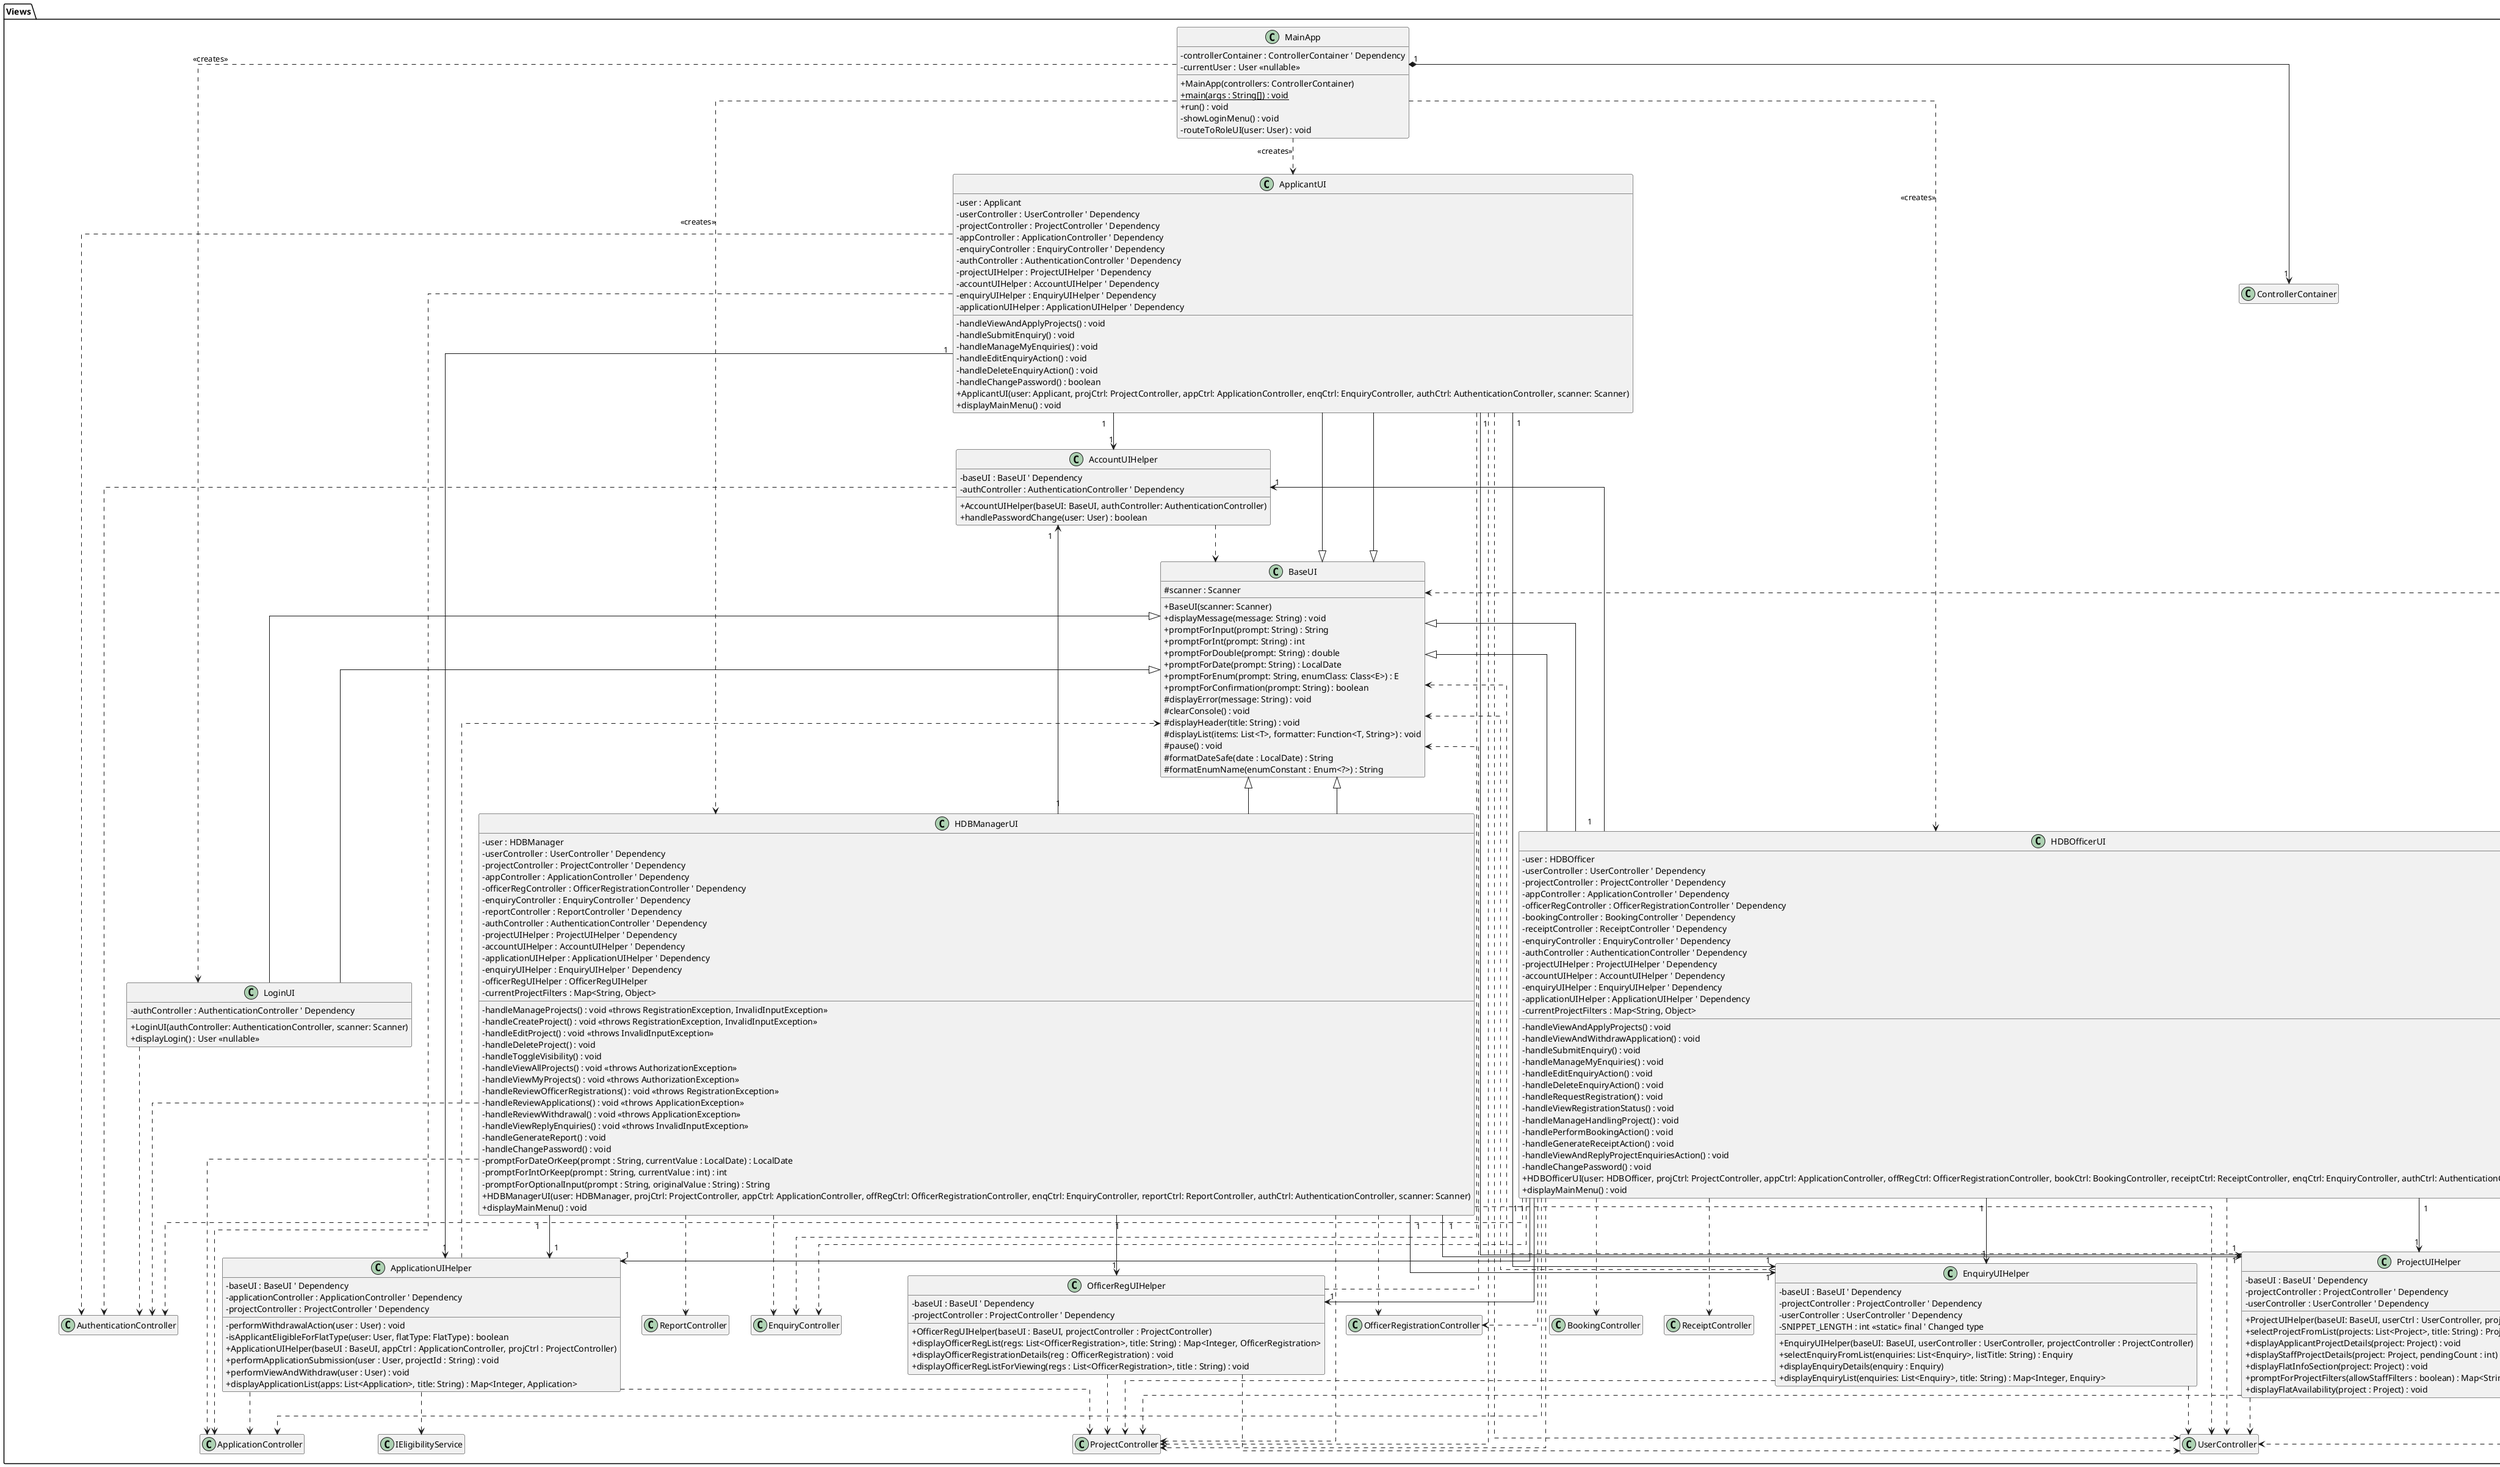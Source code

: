 @startuml views

' --- Settings ---
skinparam classAttributeIconSize 0
hide empty members
skinparam packageStyle rect
skinparam linetype ortho

' --- Views Layer ---
package Views <<Folder>> {
    class MainApp {
        - controllerContainer : ControllerContainer ' Dependency
        - currentUser : User <<nullable>>
        + MainApp(controllers: ControllerContainer)
        + {static} main(args : String[]) : void
        + run() : void
        - showLoginMenu() : void
        - routeToRoleUI(user: User) : void
    }

    abstract class BaseUI {
        # scanner : Scanner
        + BaseUI(scanner: Scanner)
        + displayMessage(message: String) : void
        + promptForInput(prompt: String) : String
        + promptForInt(prompt: String) : int
        + promptForDouble(prompt: String) : double
        + promptForDate(prompt: String) : LocalDate
        + promptForEnum(prompt: String, enumClass: Class<E>) : E
        + promptForConfirmation(prompt: String) : boolean
        # displayError(message: String) : void
        # clearConsole() : void
        # displayHeader(title: String) : void
        # displayList(items: List<T>, formatter: Function<T, String>) : void
        # pause() : void
        # formatDateSafe(date : LocalDate) : String
        # formatEnumName(enumConstant : Enum<?>) : String
    }

    class LoginUI extends BaseUI {
        - authController : AuthenticationController ' Dependency
        + LoginUI(authController: AuthenticationController, scanner: Scanner)
        + displayLogin() : User <<nullable>>
    }

    class ApplicantUI extends BaseUI {
        - user : Applicant
        - userController : UserController ' Dependency
        - projectController : ProjectController ' Dependency
        - appController : ApplicationController ' Dependency
        - enquiryController : EnquiryController ' Dependency
        - authController : AuthenticationController ' Dependency
        - projectUIHelper : ProjectUIHelper ' Dependency
        - accountUIHelper : AccountUIHelper ' Dependency
        - enquiryUIHelper : EnquiryUIHelper ' Dependency
        - applicationUIHelper : ApplicationUIHelper ' Dependency
        - handleViewAndApplyProjects() : void
        - handleSubmitEnquiry() : void
        - handleManageMyEnquiries() : void
        - handleEditEnquiryAction() : void
        - handleDeleteEnquiryAction() : void
        - handleChangePassword() : boolean
        + ApplicantUI(user: Applicant, projCtrl: ProjectController, appCtrl: ApplicationController, enqCtrl: EnquiryController, authCtrl: AuthenticationController, scanner: Scanner)
        + displayMainMenu() : void
    }

    class HDBOfficerUI extends BaseUI {
        - user : HDBOfficer
        - userController : UserController ' Dependency
        - projectController : ProjectController ' Dependency
        - appController : ApplicationController ' Dependency
        - officerRegController : OfficerRegistrationController ' Dependency
        - bookingController : BookingController ' Dependency
        - receiptController : ReceiptController ' Dependency
        - enquiryController : EnquiryController ' Dependency
        - authController : AuthenticationController ' Dependency
        - projectUIHelper : ProjectUIHelper ' Dependency
        - accountUIHelper : AccountUIHelper ' Dependency
        - enquiryUIHelper : EnquiryUIHelper ' Dependency
        - applicationUIHelper : ApplicationUIHelper ' Dependency
        - currentProjectFilters : Map<String, Object>
        - handleViewAndApplyProjects() : void
        - handleViewAndWithdrawApplication() : void
        - handleSubmitEnquiry() : void
        - handleManageMyEnquiries() : void
        - handleEditEnquiryAction() : void
        - handleDeleteEnquiryAction() : void
        - handleRequestRegistration() : void
        - handleViewRegistrationStatus() : void
        - handleManageHandlingProject() : void
        - handlePerformBookingAction() : void
        - handleGenerateReceiptAction() : void
        - handleViewAndReplyProjectEnquiriesAction() : void
        - handleChangePassword() : void
        + HDBOfficerUI(user: HDBOfficer, projCtrl: ProjectController, appCtrl: ApplicationController, offRegCtrl: OfficerRegistrationController, bookCtrl: BookingController, receiptCtrl: ReceiptController, enqCtrl: EnquiryController, authCtrl: AuthenticationController, scanner: Scanner)
        + displayMainMenu() : void
     }

    class HDBManagerUI extends BaseUI {
        - user : HDBManager
        - userController : UserController ' Dependency
        - projectController : ProjectController ' Dependency
        - appController : ApplicationController ' Dependency
        - officerRegController : OfficerRegistrationController ' Dependency
        - enquiryController : EnquiryController ' Dependency
        - reportController : ReportController ' Dependency
        - authController : AuthenticationController ' Dependency
        - projectUIHelper : ProjectUIHelper ' Dependency
        - accountUIHelper : AccountUIHelper ' Dependency
        - applicationUIHelper : ApplicationUIHelper ' Dependency
        - enquiryUIHelper : EnquiryUIHelper ' Dependency
        - officerRegUIHelper : OfficerRegUIHelper
        - currentProjectFilters : Map<String, Object>
        - handleManageProjects() : void <<throws RegistrationException, InvalidInputException>>
        - handleCreateProject() : void <<throws RegistrationException, InvalidInputException>>
        - handleEditProject() : void <<throws InvalidInputException>>
        - handleDeleteProject() : void
        - handleToggleVisibility() : void
        - handleViewAllProjects() : void <<throws AuthorizationException>>
        - handleViewMyProjects() : void <<throws AuthorizationException>>
        - handleReviewOfficerRegistrations() : void <<throws RegistrationException>>
        - handleReviewApplications() : void <<throws ApplicationException>>
        - handleReviewWithdrawal() : void <<throws ApplicationException>>
        - handleViewReplyEnquiries() : void <<throws InvalidInputException>>
        - handleGenerateReport() : void
        - handleChangePassword() : void
        - promptForDateOrKeep(prompt : String, currentValue : LocalDate) : LocalDate
        - promptForIntOrKeep(prompt : String, currentValue : int) : int
        - promptForOptionalInput(prompt : String, originalValue : String) : String
        + HDBManagerUI(user: HDBManager, projCtrl: ProjectController, appCtrl: ApplicationController, offRegCtrl: OfficerRegistrationController, enqCtrl: EnquiryController, reportCtrl: ReportController, authCtrl: AuthenticationController, scanner: Scanner)
        + displayMainMenu() : void
     }

    class AccountUIHelper {
        - baseUI : BaseUI ' Dependency
        - authController : AuthenticationController ' Dependency
        + AccountUIHelper(baseUI: BaseUI, authController: AuthenticationController)
        + handlePasswordChange(user: User) : boolean 
    }

    class ProjectUIHelper {
        - baseUI : BaseUI ' Dependency
        - projectController : ProjectController ' Dependency
        - userController : UserController ' Dependency
        + ProjectUIHelper(baseUI: BaseUI, userCtrl : UserController, projCtrl : ProjectController)
        + selectProjectFromList(projects: List<Project>, title: String) : Project
        + displayApplicantProjectDetails(project: Project) : void
        + displayStaffProjectDetails(project: Project, pendingCount : int) : void
        + displayFlatInfoSection(project: Project) : void
        + promptForProjectFilters(allowStaffFilters : boolean) : Map<String, Object>
        + displayFlatAvailability(project : Project) : void
    }

    class ApplicationUIHelper {
        - baseUI : BaseUI ' Dependency
        - applicationController : ApplicationController ' Dependency
        - projectController : ProjectController ' Dependency
        - performWithdrawalAction(user : User) : void
        - isApplicantEligibleForFlatType(user: User, flatType: FlatType) : boolean 
        + ApplicationUIHelper(baseUI : BaseUI, appCtrl : ApplicationController, projCtrl : ProjectController)
        + performApplicationSubmission(user : User, projectId : String) : void
        + performViewAndWithdraw(user : User) : void
        + displayApplicationList(apps: List<Application>, title: String) : Map<Integer, Application>
    }

    class OfficerRegUIHelper {
        - baseUI : BaseUI ' Dependency
        - projectController : ProjectController ' Dependency
        + OfficerRegUIHelper(baseUI : BaseUI, projectController : ProjectController)
        + displayOfficerRegList(regs: List<OfficerRegistration>, title: String) : Map<Integer, OfficerRegistration>
        + displayOfficerRegistrationDetails(reg : OfficerRegistration) : void
        + displayOfficerRegListForViewing(regs : List<OfficerRegistration>, title : String) : void
    }

    class EnquiryUIHelper {
        - baseUI : BaseUI ' Dependency
        - projectController : ProjectController ' Dependency
        - userController : UserController ' Dependency
        - SNIPPET_LENGTH : int <<static>> final ' Changed type
        + EnquiryUIHelper(baseUI: BaseUI, userController : UserController, projectController : ProjectController)
        + selectEnquiryFromList(enquiries: List<Enquiry>, listTitle: String) : Enquiry
        + displayEnquiryDetails(enquiry : Enquiry)
        + displayEnquiryList(enquiries: List<Enquiry>, title: String) : Map<Integer, Enquiry>
    }

    class BookingUIHelper {
        - baseUI : BaseUI ' Dependency
        - userController : UserController ' Dependency
        + BookingUIHelper(baseUI : BaseUI, userController : UserController)
        + selectBookingFromList(bookings : List<Booking>, title : String) : Booking
        + displayBookingReceipt(receiptInfo : BookingReceiptInfo) : void
    }

    class MainApp
    class LoginUI
    class ApplicantUI
    class HDBOfficerUI
    class HDBManagerUI

    class AccountUIHelper
    class ProjectUIHelper
    class ApplicationUIHelper
    class OfficerRegUIHelper
    class EnquiryUIHelper
    class BookingUIHelper

    class BaseUI

    ' --- Relationships ---

    ' Inheritance (Generalization)
    BaseUI <|-- LoginUI
    BaseUI <|-- ApplicantUI
    BaseUI <|-- HDBOfficerUI
    BaseUI <|-- HDBManagerUI

    ' Composition
    MainApp "1" *--> "1" ControllerContainer

    ' MainApp Dependencies (Creation/Usage)
    MainApp ..> LoginUI : <<creates>>
    MainApp ..> ApplicantUI : <<creates>>
    MainApp ..> HDBOfficerUI : <<creates>>
    MainApp ..> HDBManagerUI : <<creates>>

    ' LoginUI Dependencies
    LoginUI ..> AuthenticationController

    ' ApplicantUI Associations and Dependencies
    ApplicantUI "1" --> "1" AccountUIHelper
    ApplicantUI "1" --> "1" ProjectUIHelper
    ApplicantUI "1" --> "1" ApplicationUIHelper
    ApplicantUI "1" --> "1" EnquiryUIHelper
    ApplicantUI ..> UserController
    ApplicantUI ..> ProjectController
    ApplicantUI ..> ApplicationController
    ApplicantUI ..> EnquiryController
    ApplicantUI ..> AuthenticationController

    ' HDBOfficerUI Associations and Dependencies
    HDBOfficerUI "1" --> "1" AccountUIHelper
    HDBOfficerUI "1" --> "1" ProjectUIHelper
    HDBOfficerUI "1" --> "1" ApplicationUIHelper
    HDBOfficerUI "1" --> "1" EnquiryUIHelper
    HDBOfficerUI "1" --> "1" OfficerRegUIHelper
    HDBOfficerUI "1" --> "1" BookingUIHelper
    HDBOfficerUI ..> UserController
    HDBOfficerUI ..> ProjectController
    HDBOfficerUI ..> ApplicationController
    HDBOfficerUI ..> OfficerRegistrationController
    HDBOfficerUI ..> BookingController
    HDBOfficerUI ..> ReceiptController
    HDBOfficerUI ..> EnquiryController
    HDBOfficerUI ..> AuthenticationController

    ' HDBManagerUI Associations and Dependencies
    HDBManagerUI "1" --> "1" AccountUIHelper
    HDBManagerUI "1" --> "1" ProjectUIHelper
    HDBManagerUI "1" --> "1" ApplicationUIHelper
    HDBManagerUI "1" --> "1" EnquiryUIHelper
    HDBManagerUI "1" --> "1" OfficerRegUIHelper
    HDBManagerUI ..> UserController
    HDBManagerUI ..> ProjectController
    HDBManagerUI ..> ApplicationController
    HDBManagerUI ..> OfficerRegistrationController
    HDBManagerUI ..> EnquiryController
    HDBManagerUI ..> ReportController
    HDBManagerUI ..> AuthenticationController

    ' UI Helper Dependencies
    AccountUIHelper ..> BaseUI
    AccountUIHelper ..> AuthenticationController
    ProjectUIHelper ..> BaseUI
    ProjectUIHelper ..> ProjectController
    ProjectUIHelper ..> UserController
    ApplicationUIHelper ..> BaseUI
    ApplicationUIHelper ..> ApplicationController
    ApplicationUIHelper ..> ProjectController
    ApplicationUIHelper ..> IEligibilityService
    OfficerRegUIHelper ..> BaseUI
    OfficerRegUIHelper ..> ProjectController
    OfficerRegUIHelper ..> UserController
    EnquiryUIHelper ..> BaseUI
    EnquiryUIHelper ..> ProjectController
    EnquiryUIHelper ..> UserController
    BookingUIHelper ..> BaseUI
    BookingUIHelper ..> UserController
}
@enduml